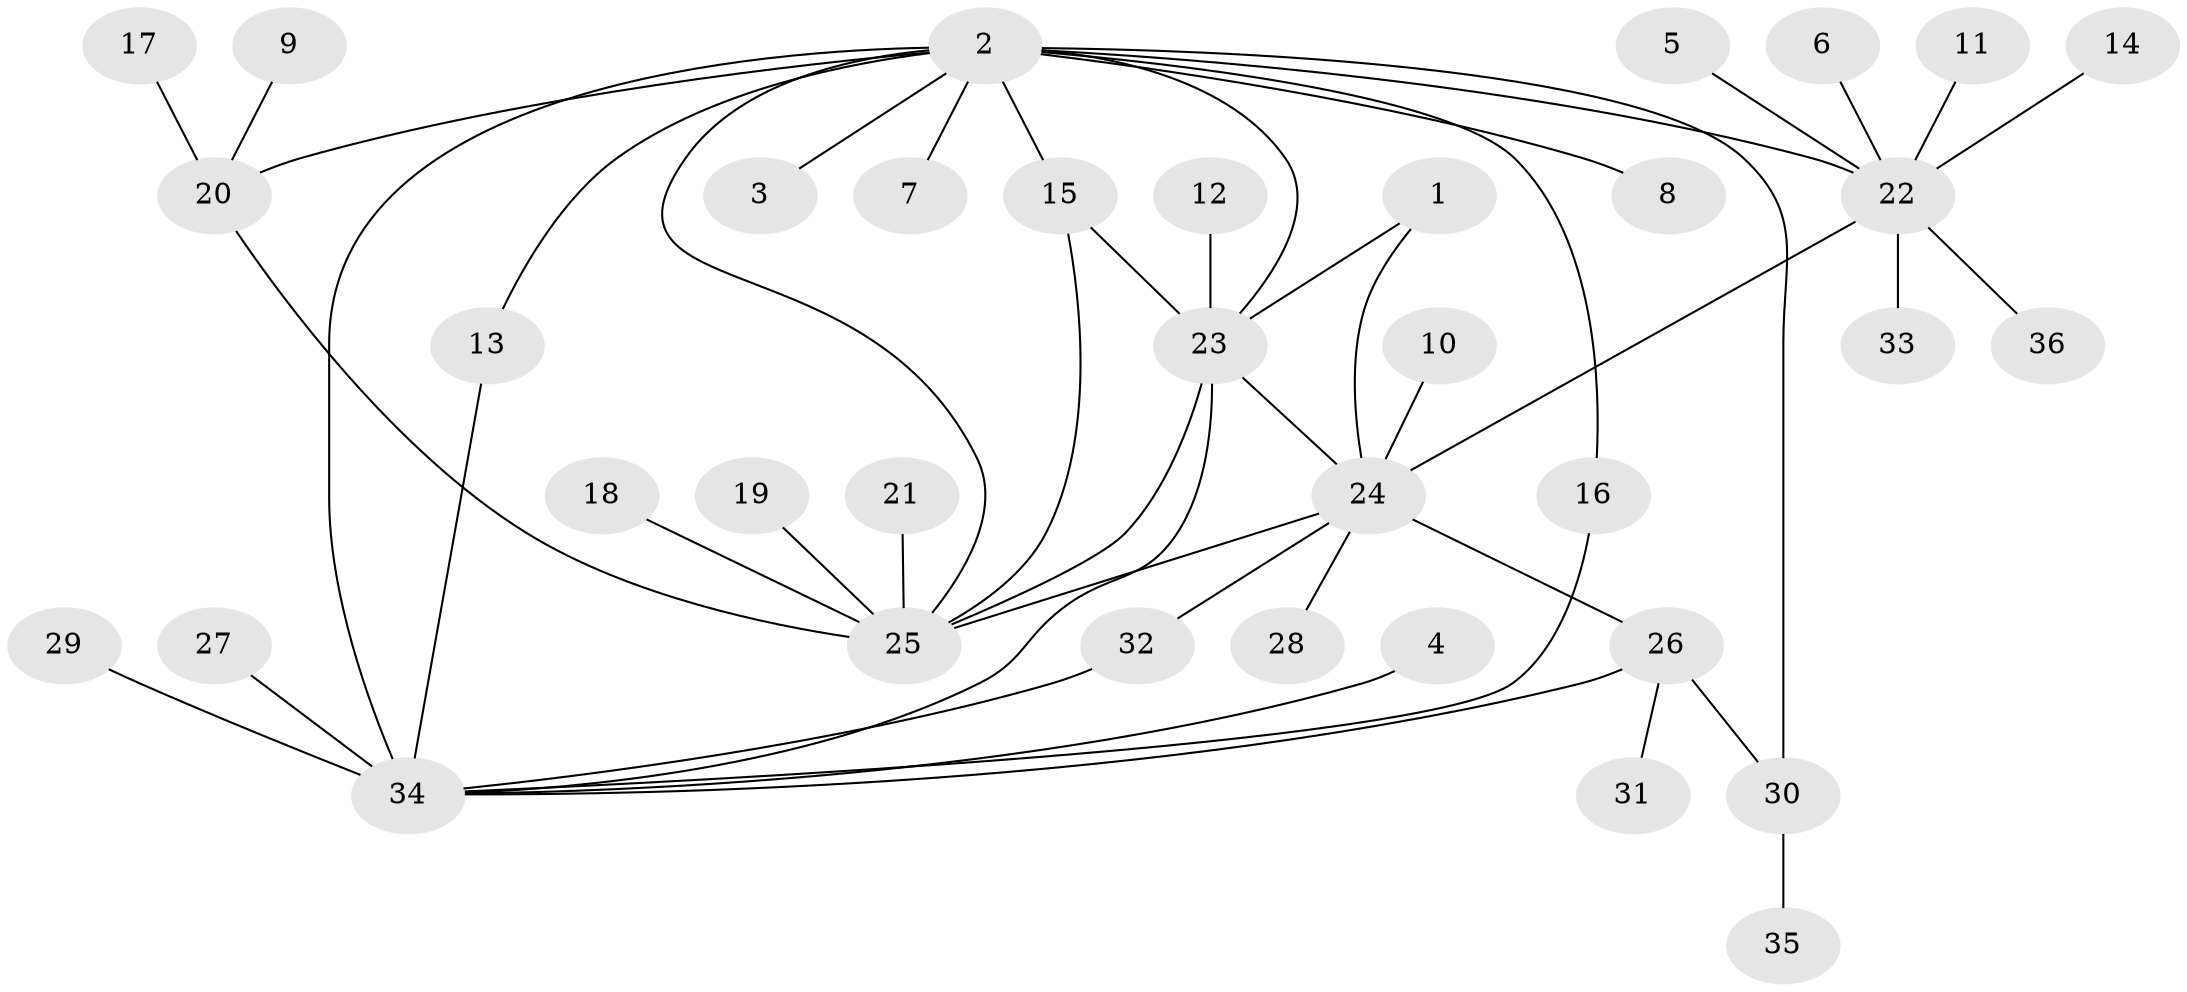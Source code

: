 // original degree distribution, {6: 0.014084507042253521, 5: 0.04225352112676056, 7: 0.04225352112676056, 3: 0.056338028169014086, 8: 0.028169014084507043, 9: 0.028169014084507043, 4: 0.028169014084507043, 2: 0.22535211267605634, 11: 0.014084507042253521, 1: 0.5211267605633803}
// Generated by graph-tools (version 1.1) at 2025/26/03/09/25 03:26:37]
// undirected, 36 vertices, 48 edges
graph export_dot {
graph [start="1"]
  node [color=gray90,style=filled];
  1;
  2;
  3;
  4;
  5;
  6;
  7;
  8;
  9;
  10;
  11;
  12;
  13;
  14;
  15;
  16;
  17;
  18;
  19;
  20;
  21;
  22;
  23;
  24;
  25;
  26;
  27;
  28;
  29;
  30;
  31;
  32;
  33;
  34;
  35;
  36;
  1 -- 23 [weight=1.0];
  1 -- 24 [weight=1.0];
  2 -- 3 [weight=1.0];
  2 -- 7 [weight=1.0];
  2 -- 8 [weight=1.0];
  2 -- 13 [weight=1.0];
  2 -- 15 [weight=1.0];
  2 -- 16 [weight=1.0];
  2 -- 20 [weight=1.0];
  2 -- 22 [weight=2.0];
  2 -- 23 [weight=2.0];
  2 -- 25 [weight=1.0];
  2 -- 30 [weight=1.0];
  2 -- 34 [weight=3.0];
  4 -- 34 [weight=1.0];
  5 -- 22 [weight=1.0];
  6 -- 22 [weight=1.0];
  9 -- 20 [weight=1.0];
  10 -- 24 [weight=1.0];
  11 -- 22 [weight=1.0];
  12 -- 23 [weight=1.0];
  13 -- 34 [weight=1.0];
  14 -- 22 [weight=1.0];
  15 -- 23 [weight=1.0];
  15 -- 25 [weight=1.0];
  16 -- 34 [weight=1.0];
  17 -- 20 [weight=1.0];
  18 -- 25 [weight=1.0];
  19 -- 25 [weight=1.0];
  20 -- 25 [weight=1.0];
  21 -- 25 [weight=1.0];
  22 -- 24 [weight=1.0];
  22 -- 33 [weight=1.0];
  22 -- 36 [weight=1.0];
  23 -- 24 [weight=1.0];
  23 -- 25 [weight=1.0];
  23 -- 34 [weight=1.0];
  24 -- 25 [weight=1.0];
  24 -- 26 [weight=2.0];
  24 -- 28 [weight=1.0];
  24 -- 32 [weight=1.0];
  26 -- 30 [weight=1.0];
  26 -- 31 [weight=1.0];
  26 -- 34 [weight=1.0];
  27 -- 34 [weight=1.0];
  29 -- 34 [weight=1.0];
  30 -- 35 [weight=1.0];
  32 -- 34 [weight=1.0];
}
